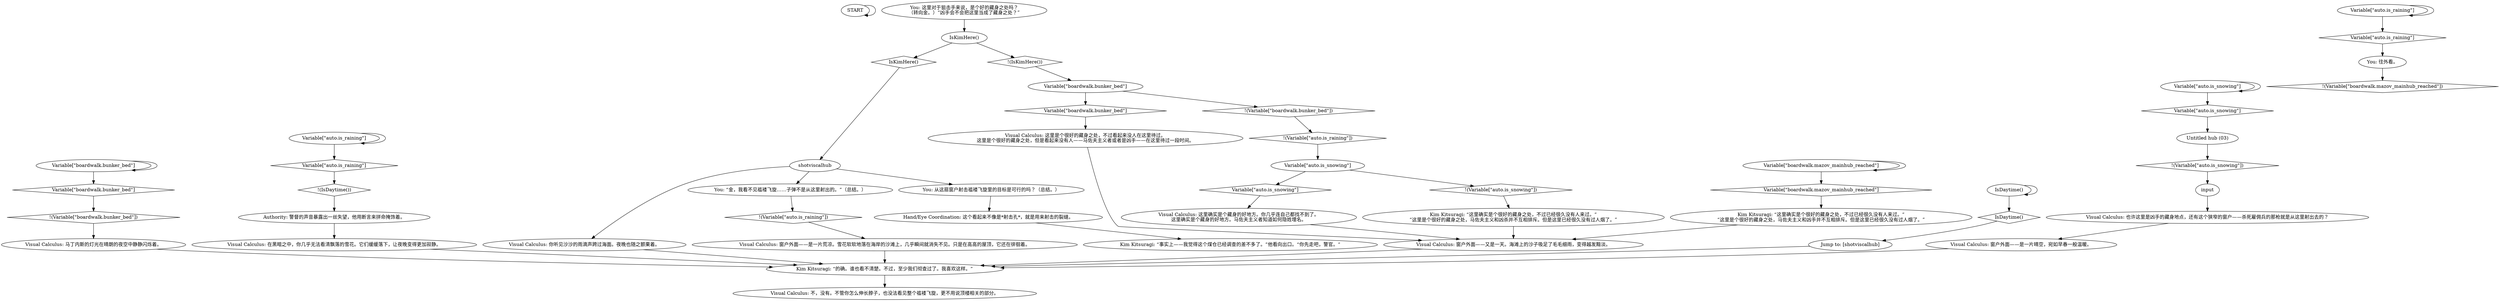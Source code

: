 # LAIR ORB / shot viscal
# You decide that the shot that killed the merc couldn't have come from this bunker.
# ==================================================
digraph G {
	  0 [label="START"];
	  1 [label="input"];
	  2 [label="Visual Calculus: 马丁内斯的灯光在晴朗的夜空中静静闪烁着。"];
	  3 [label="Kim Kitsuragi: “这里确实是个很好的藏身之处，不过已经很久没有人来过。”\n“这里是个很好的藏身之处，马佐夫主义和凶杀并不互相排斥。但是这里已经很久没有过人烟了。”"];
	  4 [label="Visual Calculus: 窗户外面——是一片晴空，宛如早春一般温暖。"];
	  5 [label="Hand/Eye Coordination: 这个看起来不像是*射击孔*，就是用来射击的裂缝。"];
	  6 [label="Visual Calculus: 不，没有。不管你怎么伸长脖子，也没法看见整个褴褛飞旋，更不用说顶楼相关的部分。"];
	  7 [label="Authority: 警督的声音暴露出一丝失望，他用断言来拼命掩饰着。"];
	  8 [label="Variable[\"auto.is_raining\"]"];
	  9 [label="Variable[\"auto.is_raining\"]", shape=diamond];
	  10 [label="!(Variable[\"auto.is_raining\"])", shape=diamond];
	  11 [label="Kim Kitsuragi: “的确。谁也看不清楚。不过，至少我们彻查过了。我喜欢这样。”"];
	  12 [label="shotviscalhub"];
	  13 [label="Variable[\"boardwalk.bunker_bed\"]"];
	  14 [label="Variable[\"boardwalk.bunker_bed\"]", shape=diamond];
	  15 [label="!(Variable[\"boardwalk.bunker_bed\"])", shape=diamond];
	  16 [label="Kim Kitsuragi: “这里确实是个很好的藏身之处，不过已经很久没有人来过。”\n“这里是个很好的藏身之处，马佐夫主义和凶手并不互相排斥。但是这里已经很久没有过人烟了。”"];
	  17 [label="Kim Kitsuragi: “事实上——我觉得这个煤仓已经调查的差不多了。”他看向出口。“你先走吧，警官。”"];
	  18 [label="Untitled hub (03)"];
	  19 [label="Visual Calculus: 在黑暗之中，你几乎无法看清飘落的雪花。它们缓缓落下，让夜晚变得更加寂静。"];
	  20 [label="Variable[\"boardwalk.mazov_mainhub_reached\"]"];
	  21 [label="Variable[\"boardwalk.mazov_mainhub_reached\"]", shape=diamond];
	  22 [label="!(Variable[\"boardwalk.mazov_mainhub_reached\"])", shape=diamond];
	  23 [label="IsDaytime()"];
	  24 [label="IsDaytime()", shape=diamond];
	  25 [label="!(IsDaytime())", shape=diamond];
	  26 [label="Visual Calculus: 窗户外面——又是一天。海滩上的沙子吸足了毛毛细雨，变得越发黯淡。"];
	  27 [label="Jump to: [shotviscalhub]"];
	  28 [label="Variable[\"auto.is_raining\"]"];
	  29 [label="Variable[\"auto.is_raining\"]", shape=diamond];
	  30 [label="!(Variable[\"auto.is_raining\"])", shape=diamond];
	  31 [label="Visual Calculus: 这里确实是个藏身的好地方。你几乎连自己都找不到了。\n这里确实是个藏身的好地方。马佐夫主义者知道如何隐姓埋名。"];
	  32 [label="Visual Calculus: 窗户外面——是一片荒凉。雪花软软地落在海岸的沙滩上，几乎瞬间就消失不见。只是在高高的屋顶，它还在徘徊着。"];
	  33 [label="Variable[\"auto.is_snowing\"]"];
	  34 [label="Variable[\"auto.is_snowing\"]", shape=diamond];
	  35 [label="!(Variable[\"auto.is_snowing\"])", shape=diamond];
	  36 [label="You: 往外看。"];
	  37 [label="Visual Calculus: 你听见沙沙的雨滴声跨过海面。夜晚也随之颤栗着。"];
	  38 [label="You: “金，我看不见褴褛飞旋……子弹不是从这里射出的。”（总结。）"];
	  39 [label="You: 这里对于狙击手来说，是个好的藏身之处吗？\n（转向金。）“凶手会不会把这里当成了藏身之处？”"];
	  40 [label="Visual Calculus: 这里是个很好的藏身之处，不过看起来没人在这里待过。\n这里是个很好的藏身之处，但是看起来没有人——马佐夫主义者或者是凶手——在这里待过一段时间。"];
	  41 [label="IsKimHere()"];
	  42 [label="IsKimHere()", shape=diamond];
	  43 [label="!(IsKimHere())", shape=diamond];
	  44 [label="You: 从这扇窗户射击褴褛飞旋里的目标是可行的吗？（总结。）"];
	  45 [label="Visual Calculus: 也许这里是凶手的藏身地点，还有这个狭窄的窗户——杀死雇佣兵的那枪就是从这里射出去的？"];
	  46 [label="Variable[\"auto.is_snowing\"]"];
	  47 [label="Variable[\"auto.is_snowing\"]", shape=diamond];
	  48 [label="!(Variable[\"auto.is_snowing\"])", shape=diamond];
	  49 [label="Variable[\"boardwalk.bunker_bed\"]"];
	  50 [label="Variable[\"boardwalk.bunker_bed\"]", shape=diamond];
	  51 [label="!(Variable[\"boardwalk.bunker_bed\"])", shape=diamond];
	  0 -> 0
	  1 -> 45
	  2 -> 11
	  3 -> 26
	  4 -> 11
	  5 -> 17
	  7 -> 19
	  8 -> 8
	  8 -> 9
	  9 -> 36
	  10 -> 32
	  11 -> 6
	  12 -> 44
	  12 -> 37
	  12 -> 38
	  13 -> 13
	  13 -> 14
	  14 -> 15
	  15 -> 2
	  16 -> 26
	  18 -> 35
	  19 -> 11
	  20 -> 20
	  20 -> 21
	  21 -> 16
	  23 -> 24
	  23 -> 23
	  24 -> 27
	  25 -> 7
	  26 -> 11
	  27 -> 11
	  28 -> 28
	  28 -> 29
	  29 -> 25
	  30 -> 46
	  31 -> 26
	  32 -> 11
	  33 -> 33
	  33 -> 34
	  34 -> 18
	  35 -> 1
	  36 -> 22
	  37 -> 11
	  38 -> 10
	  39 -> 41
	  40 -> 26
	  41 -> 42
	  41 -> 43
	  42 -> 12
	  43 -> 49
	  44 -> 5
	  45 -> 4
	  46 -> 48
	  46 -> 47
	  47 -> 31
	  48 -> 3
	  49 -> 50
	  49 -> 51
	  50 -> 40
	  51 -> 30
}

